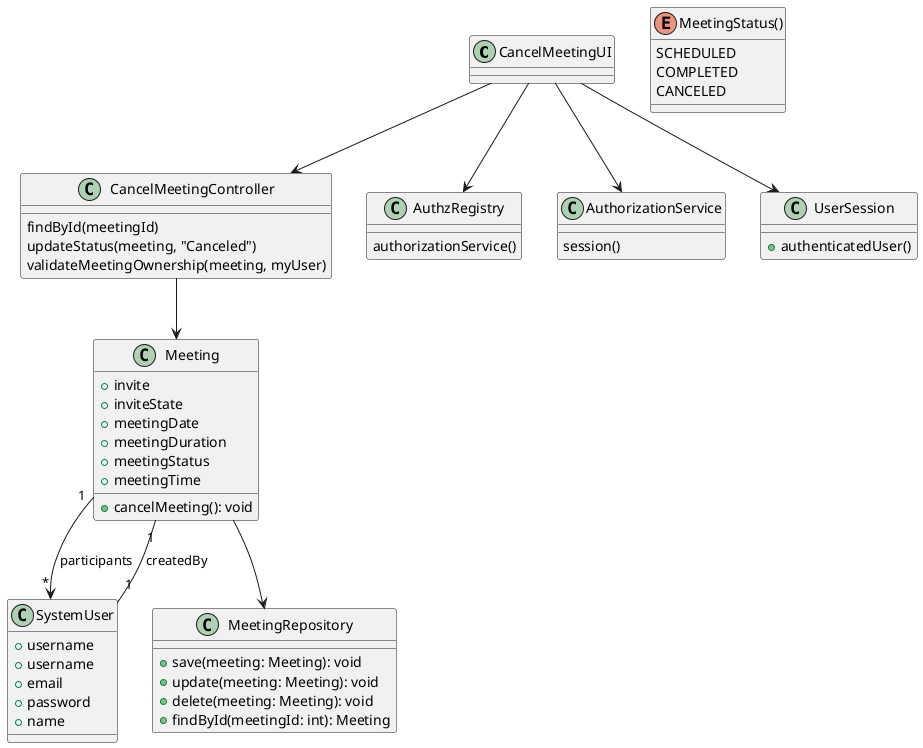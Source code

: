 @startuml

class CancelMeetingUI{}


class CancelMeetingController{
findById(meetingId)
updateStatus(meeting, "Canceled")
validateMeetingOwnership(meeting, myUser)
}

class AuthzRegistry{
authorizationService()
}

class AuthorizationService{
session()
}
class UserSession{
+authenticatedUser()
}

class Meeting {
  +invite
  +inviteState
  +meetingDate
  +meetingDuration
  +meetingStatus
  +meetingTime
  +cancelMeeting(): void
}

enum MeetingStatus(){
SCHEDULED
  COMPLETED
  CANCELED
}

class SystemUser {
  +username
  +username
  +email
  +password
  +name
}

class MeetingRepository {
  +save(meeting: Meeting): void
  +update(meeting: Meeting): void
  +delete(meeting: Meeting): void
  +findById(meetingId: int): Meeting
}


Meeting "1" --> "*" SystemUser : participants
Meeting "1" -- "1" SystemUser : createdBy
Meeting --> MeetingRepository
CancelMeetingUI --> CancelMeetingController
CancelMeetingUI --> AuthzRegistry
CancelMeetingUI --> UserSession
CancelMeetingUI --> AuthorizationService
CancelMeetingController --> Meeting
@enduml
